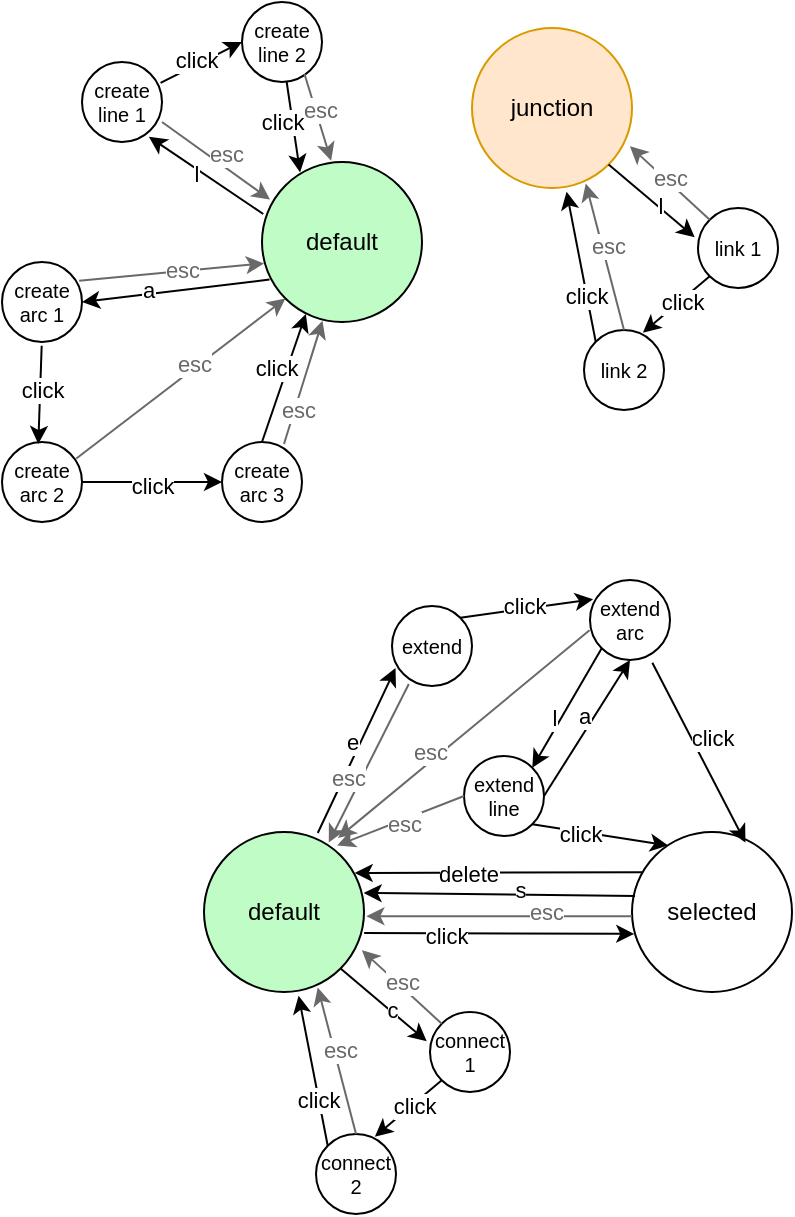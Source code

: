 <mxfile version="20.8.19" type="device"><diagram name="페이지-1" id="P8X3MTgk2YeF2idY-879"><mxGraphModel dx="410" dy="1154" grid="0" gridSize="10" guides="1" tooltips="1" connect="1" arrows="1" fold="1" page="1" pageScale="1" pageWidth="827" pageHeight="1169" math="0" shadow="0"><root><mxCell id="0"/><mxCell id="1" parent="0"/><mxCell id="Wy4BCRka2XQ0IbTexJsx-1" value="default" style="ellipse;whiteSpace=wrap;html=1;aspect=fixed;fillColor=#C0FCC6;" parent="1" vertex="1"><mxGeometry x="200" y="520" width="80" height="80" as="geometry"/></mxCell><mxCell id="Wy4BCRka2XQ0IbTexJsx-3" value="create arc 3" style="ellipse;whiteSpace=wrap;html=1;aspect=fixed;fontSize=10;" parent="1" vertex="1"><mxGeometry x="180" y="660" width="40" height="40" as="geometry"/></mxCell><mxCell id="Wy4BCRka2XQ0IbTexJsx-11" value="create arc 1" style="ellipse;whiteSpace=wrap;html=1;aspect=fixed;fontSize=10;" parent="1" vertex="1"><mxGeometry x="70" y="570" width="40" height="40" as="geometry"/></mxCell><mxCell id="Wy4BCRka2XQ0IbTexJsx-12" value="" style="endArrow=classic;html=1;rounded=0;exitX=0.047;exitY=0.735;exitDx=0;exitDy=0;entryX=1;entryY=0.5;entryDx=0;entryDy=0;exitPerimeter=0;" parent="1" source="Wy4BCRka2XQ0IbTexJsx-1" target="Wy4BCRka2XQ0IbTexJsx-11" edge="1"><mxGeometry width="50" height="50" relative="1" as="geometry"><mxPoint x="450" y="570" as="sourcePoint"/><mxPoint x="530" y="570" as="targetPoint"/></mxGeometry></mxCell><mxCell id="Wy4BCRka2XQ0IbTexJsx-13" value="a" style="edgeLabel;html=1;align=center;verticalAlign=middle;resizable=0;points=[];" parent="Wy4BCRka2XQ0IbTexJsx-12" vertex="1" connectable="0"><mxGeometry x="0.16" y="-1" relative="1" as="geometry"><mxPoint x="-6" y="-1" as="offset"/></mxGeometry></mxCell><mxCell id="Wy4BCRka2XQ0IbTexJsx-14" value="create arc 2" style="ellipse;whiteSpace=wrap;html=1;aspect=fixed;fontSize=10;" parent="1" vertex="1"><mxGeometry x="70" y="660" width="40" height="40" as="geometry"/></mxCell><mxCell id="Wy4BCRka2XQ0IbTexJsx-15" value="" style="endArrow=classic;html=1;rounded=0;exitX=0.496;exitY=1.046;exitDx=0;exitDy=0;entryX=0.454;entryY=0.025;entryDx=0;entryDy=0;entryPerimeter=0;exitPerimeter=0;" parent="1" source="Wy4BCRka2XQ0IbTexJsx-11" target="Wy4BCRka2XQ0IbTexJsx-14" edge="1"><mxGeometry width="50" height="50" relative="1" as="geometry"><mxPoint x="290" y="570" as="sourcePoint"/><mxPoint x="370" y="570" as="targetPoint"/></mxGeometry></mxCell><mxCell id="Wy4BCRka2XQ0IbTexJsx-16" value="click" style="edgeLabel;html=1;align=center;verticalAlign=middle;resizable=0;points=[];" parent="Wy4BCRka2XQ0IbTexJsx-15" vertex="1" connectable="0"><mxGeometry x="0.152" relative="1" as="geometry"><mxPoint x="1" y="-7" as="offset"/></mxGeometry></mxCell><mxCell id="Wy4BCRka2XQ0IbTexJsx-17" value="" style="endArrow=classic;html=1;rounded=0;exitX=1;exitY=0.5;exitDx=0;exitDy=0;entryX=0;entryY=0.5;entryDx=0;entryDy=0;" parent="1" source="Wy4BCRka2XQ0IbTexJsx-14" target="Wy4BCRka2XQ0IbTexJsx-3" edge="1"><mxGeometry width="50" height="50" relative="1" as="geometry"><mxPoint x="270" y="690" as="sourcePoint"/><mxPoint x="310" y="690" as="targetPoint"/></mxGeometry></mxCell><mxCell id="Wy4BCRka2XQ0IbTexJsx-18" value="click" style="edgeLabel;html=1;align=center;verticalAlign=middle;resizable=0;points=[];" parent="Wy4BCRka2XQ0IbTexJsx-17" vertex="1" connectable="0"><mxGeometry x="0.152" relative="1" as="geometry"><mxPoint x="-6" y="2" as="offset"/></mxGeometry></mxCell><mxCell id="Wy4BCRka2XQ0IbTexJsx-19" value="" style="endArrow=classic;html=1;rounded=0;exitX=0.5;exitY=0;exitDx=0;exitDy=0;entryX=0.274;entryY=0.95;entryDx=0;entryDy=0;entryPerimeter=0;" parent="1" source="Wy4BCRka2XQ0IbTexJsx-3" target="Wy4BCRka2XQ0IbTexJsx-1" edge="1"><mxGeometry width="50" height="50" relative="1" as="geometry"><mxPoint x="350" y="690" as="sourcePoint"/><mxPoint x="390" y="690" as="targetPoint"/></mxGeometry></mxCell><mxCell id="Wy4BCRka2XQ0IbTexJsx-20" value="click" style="edgeLabel;html=1;align=center;verticalAlign=middle;resizable=0;points=[];" parent="Wy4BCRka2XQ0IbTexJsx-19" vertex="1" connectable="0"><mxGeometry x="0.152" relative="1" as="geometry"><mxPoint x="-6" as="offset"/></mxGeometry></mxCell><mxCell id="Wy4BCRka2XQ0IbTexJsx-26" value="create line 1" style="ellipse;whiteSpace=wrap;html=1;aspect=fixed;fontSize=10;" parent="1" vertex="1"><mxGeometry x="110" y="470" width="40" height="40" as="geometry"/></mxCell><mxCell id="Wy4BCRka2XQ0IbTexJsx-28" value="create line 2" style="ellipse;whiteSpace=wrap;html=1;aspect=fixed;fontSize=10;" parent="1" vertex="1"><mxGeometry x="190" y="440" width="40" height="40" as="geometry"/></mxCell><mxCell id="Wy4BCRka2XQ0IbTexJsx-29" value="" style="endArrow=classic;html=1;rounded=0;exitX=0.982;exitY=0.261;exitDx=0;exitDy=0;entryX=0;entryY=0.5;entryDx=0;entryDy=0;exitPerimeter=0;" parent="1" source="Wy4BCRka2XQ0IbTexJsx-26" target="Wy4BCRka2XQ0IbTexJsx-28" edge="1"><mxGeometry width="50" height="50" relative="1" as="geometry"><mxPoint x="396" y="484" as="sourcePoint"/><mxPoint x="278" y="542" as="targetPoint"/></mxGeometry></mxCell><mxCell id="Wy4BCRka2XQ0IbTexJsx-30" value="click" style="edgeLabel;html=1;align=center;verticalAlign=middle;resizable=0;points=[];" parent="Wy4BCRka2XQ0IbTexJsx-29" vertex="1" connectable="0"><mxGeometry x="0.152" relative="1" as="geometry"><mxPoint x="-6" as="offset"/></mxGeometry></mxCell><mxCell id="Wy4BCRka2XQ0IbTexJsx-31" value="" style="endArrow=classic;html=1;rounded=0;exitX=0.558;exitY=0.997;exitDx=0;exitDy=0;entryX=0.238;entryY=0.065;entryDx=0;entryDy=0;exitPerimeter=0;entryPerimeter=0;" parent="1" source="Wy4BCRka2XQ0IbTexJsx-28" target="Wy4BCRka2XQ0IbTexJsx-1" edge="1"><mxGeometry width="50" height="50" relative="1" as="geometry"><mxPoint x="396" y="484" as="sourcePoint"/><mxPoint x="278" y="542" as="targetPoint"/></mxGeometry></mxCell><mxCell id="Wy4BCRka2XQ0IbTexJsx-32" value="click" style="edgeLabel;html=1;align=center;verticalAlign=middle;resizable=0;points=[];" parent="Wy4BCRka2XQ0IbTexJsx-31" vertex="1" connectable="0"><mxGeometry x="0.152" relative="1" as="geometry"><mxPoint x="-6" y="-6" as="offset"/></mxGeometry></mxCell><mxCell id="Wy4BCRka2XQ0IbTexJsx-33" value="" style="endArrow=classic;html=1;rounded=0;exitX=0.008;exitY=0.325;exitDx=0;exitDy=0;entryX=0.836;entryY=0.935;entryDx=0;entryDy=0;entryPerimeter=0;exitPerimeter=0;" parent="1" source="Wy4BCRka2XQ0IbTexJsx-1" target="Wy4BCRka2XQ0IbTexJsx-26" edge="1"><mxGeometry width="50" height="50" relative="1" as="geometry"><mxPoint x="410" y="530" as="sourcePoint"/><mxPoint x="410" y="490" as="targetPoint"/></mxGeometry></mxCell><mxCell id="Wy4BCRka2XQ0IbTexJsx-34" value="l" style="edgeLabel;html=1;align=center;verticalAlign=middle;resizable=0;points=[];" parent="Wy4BCRka2XQ0IbTexJsx-33" vertex="1" connectable="0"><mxGeometry x="0.16" y="-1" relative="1" as="geometry"><mxPoint x="-1" y="3" as="offset"/></mxGeometry></mxCell><mxCell id="Wy4BCRka2XQ0IbTexJsx-68" value="" style="endArrow=classic;html=1;rounded=0;exitX=1;exitY=0.75;exitDx=0;exitDy=0;entryX=0.05;entryY=0.235;entryDx=0;entryDy=0;entryPerimeter=0;strokeColor=#696969;exitPerimeter=0;" parent="1" source="Wy4BCRka2XQ0IbTexJsx-26" target="Wy4BCRka2XQ0IbTexJsx-1" edge="1"><mxGeometry width="50" height="50" relative="1" as="geometry"><mxPoint x="150" y="500" as="sourcePoint"/><mxPoint x="262" y="525" as="targetPoint"/></mxGeometry></mxCell><mxCell id="Wy4BCRka2XQ0IbTexJsx-69" value="esc" style="edgeLabel;html=1;align=center;verticalAlign=middle;resizable=0;points=[];fontColor=#696969;" parent="Wy4BCRka2XQ0IbTexJsx-68" vertex="1" connectable="0"><mxGeometry x="0.152" relative="1" as="geometry"><mxPoint y="-7" as="offset"/></mxGeometry></mxCell><mxCell id="Wy4BCRka2XQ0IbTexJsx-70" value="" style="endArrow=classic;html=1;rounded=0;entryX=0.432;entryY=-0.008;entryDx=0;entryDy=0;entryPerimeter=0;strokeColor=#696969;exitX=0.781;exitY=0.9;exitDx=0;exitDy=0;exitPerimeter=0;" parent="1" source="Wy4BCRka2XQ0IbTexJsx-28" target="Wy4BCRka2XQ0IbTexJsx-1" edge="1"><mxGeometry width="50" height="50" relative="1" as="geometry"><mxPoint x="220" y="480" as="sourcePoint"/><mxPoint x="214" y="549" as="targetPoint"/></mxGeometry></mxCell><mxCell id="Wy4BCRka2XQ0IbTexJsx-71" value="esc" style="edgeLabel;html=1;align=center;verticalAlign=middle;resizable=0;points=[];fontColor=#696969;" parent="Wy4BCRka2XQ0IbTexJsx-70" vertex="1" connectable="0"><mxGeometry x="0.152" relative="1" as="geometry"><mxPoint y="-7" as="offset"/></mxGeometry></mxCell><mxCell id="Wy4BCRka2XQ0IbTexJsx-72" value="" style="endArrow=classic;html=1;rounded=0;exitX=0.964;exitY=0.233;exitDx=0;exitDy=0;entryX=0.013;entryY=0.634;entryDx=0;entryDy=0;entryPerimeter=0;strokeColor=#696969;exitPerimeter=0;" parent="1" source="Wy4BCRka2XQ0IbTexJsx-11" target="Wy4BCRka2XQ0IbTexJsx-1" edge="1"><mxGeometry width="50" height="50" relative="1" as="geometry"><mxPoint x="160" y="510" as="sourcePoint"/><mxPoint x="214" y="549" as="targetPoint"/></mxGeometry></mxCell><mxCell id="Wy4BCRka2XQ0IbTexJsx-73" value="esc" style="edgeLabel;html=1;align=center;verticalAlign=middle;resizable=0;points=[];fontColor=#696969;" parent="Wy4BCRka2XQ0IbTexJsx-72" vertex="1" connectable="0"><mxGeometry x="0.152" relative="1" as="geometry"><mxPoint x="-2" y="-1" as="offset"/></mxGeometry></mxCell><mxCell id="Wy4BCRka2XQ0IbTexJsx-74" value="" style="endArrow=classic;html=1;rounded=0;exitX=0.929;exitY=0.206;exitDx=0;exitDy=0;entryX=0;entryY=1;entryDx=0;entryDy=0;strokeColor=#696969;exitPerimeter=0;" parent="1" source="Wy4BCRka2XQ0IbTexJsx-14" target="Wy4BCRka2XQ0IbTexJsx-1" edge="1"><mxGeometry width="50" height="50" relative="1" as="geometry"><mxPoint x="119" y="589" as="sourcePoint"/><mxPoint x="211" y="581" as="targetPoint"/></mxGeometry></mxCell><mxCell id="Wy4BCRka2XQ0IbTexJsx-75" value="esc" style="edgeLabel;html=1;align=center;verticalAlign=middle;resizable=0;points=[];fontColor=#696969;" parent="Wy4BCRka2XQ0IbTexJsx-74" vertex="1" connectable="0"><mxGeometry x="0.152" relative="1" as="geometry"><mxPoint x="-2" y="-1" as="offset"/></mxGeometry></mxCell><mxCell id="Wy4BCRka2XQ0IbTexJsx-76" value="" style="endArrow=classic;html=1;rounded=0;entryX=0.378;entryY=0.992;entryDx=0;entryDy=0;strokeColor=#696969;entryPerimeter=0;" parent="1" target="Wy4BCRka2XQ0IbTexJsx-1" edge="1"><mxGeometry width="50" height="50" relative="1" as="geometry"><mxPoint x="211" y="661" as="sourcePoint"/><mxPoint x="222" y="598" as="targetPoint"/></mxGeometry></mxCell><mxCell id="Wy4BCRka2XQ0IbTexJsx-77" value="esc" style="edgeLabel;html=1;align=center;verticalAlign=middle;resizable=0;points=[];fontColor=#696969;" parent="Wy4BCRka2XQ0IbTexJsx-76" vertex="1" connectable="0"><mxGeometry x="0.152" relative="1" as="geometry"><mxPoint x="-4" y="18" as="offset"/></mxGeometry></mxCell><mxCell id="CQLvAE1P5MdfiDLtQm7z-13" value="default" style="ellipse;whiteSpace=wrap;html=1;aspect=fixed;fillColor=#C0FCC6;" vertex="1" parent="1"><mxGeometry x="171" y="855" width="80" height="80" as="geometry"/></mxCell><mxCell id="CQLvAE1P5MdfiDLtQm7z-14" value="selected" style="ellipse;whiteSpace=wrap;html=1;aspect=fixed;" vertex="1" parent="1"><mxGeometry x="385" y="855" width="80" height="80" as="geometry"/></mxCell><mxCell id="CQLvAE1P5MdfiDLtQm7z-15" value="" style="endArrow=classic;html=1;rounded=0;exitX=1.001;exitY=0.631;exitDx=0;exitDy=0;entryX=0.014;entryY=0.637;entryDx=0;entryDy=0;exitPerimeter=0;entryPerimeter=0;" edge="1" parent="1" source="CQLvAE1P5MdfiDLtQm7z-13" target="CQLvAE1P5MdfiDLtQm7z-14"><mxGeometry width="50" height="50" relative="1" as="geometry"><mxPoint x="91" y="905" as="sourcePoint"/><mxPoint x="181" y="905" as="targetPoint"/></mxGeometry></mxCell><mxCell id="CQLvAE1P5MdfiDLtQm7z-16" value="click" style="edgeLabel;html=1;align=center;verticalAlign=middle;resizable=0;points=[];" vertex="1" connectable="0" parent="CQLvAE1P5MdfiDLtQm7z-15"><mxGeometry x="0.152" relative="1" as="geometry"><mxPoint x="-37" y="1" as="offset"/></mxGeometry></mxCell><mxCell id="CQLvAE1P5MdfiDLtQm7z-17" value="" style="endArrow=classic;html=1;rounded=0;exitX=1;exitY=0.5;exitDx=0;exitDy=0;entryX=0.5;entryY=1;entryDx=0;entryDy=0;" edge="1" parent="1" source="CQLvAE1P5MdfiDLtQm7z-19" target="CQLvAE1P5MdfiDLtQm7z-39"><mxGeometry width="50" height="50" relative="1" as="geometry"><mxPoint x="261" y="905" as="sourcePoint"/><mxPoint x="427" y="788" as="targetPoint"/></mxGeometry></mxCell><mxCell id="CQLvAE1P5MdfiDLtQm7z-18" value="a" style="edgeLabel;html=1;align=center;verticalAlign=middle;resizable=0;points=[];" vertex="1" connectable="0" parent="CQLvAE1P5MdfiDLtQm7z-17"><mxGeometry x="0.16" y="-1" relative="1" as="geometry"><mxPoint x="-6" y="-1" as="offset"/></mxGeometry></mxCell><mxCell id="CQLvAE1P5MdfiDLtQm7z-19" value="extend line" style="ellipse;whiteSpace=wrap;html=1;aspect=fixed;fontSize=10;" vertex="1" parent="1"><mxGeometry x="301" y="817" width="40" height="40" as="geometry"/></mxCell><mxCell id="CQLvAE1P5MdfiDLtQm7z-20" value="" style="endArrow=classic;html=1;rounded=0;exitX=0;exitY=1;exitDx=0;exitDy=0;entryX=1;entryY=0;entryDx=0;entryDy=0;" edge="1" parent="1" source="CQLvAE1P5MdfiDLtQm7z-39" target="CQLvAE1P5MdfiDLtQm7z-19"><mxGeometry width="50" height="50" relative="1" as="geometry"><mxPoint x="381" y="945" as="sourcePoint"/><mxPoint x="381" y="1005" as="targetPoint"/></mxGeometry></mxCell><mxCell id="CQLvAE1P5MdfiDLtQm7z-21" value="l" style="edgeLabel;html=1;align=center;verticalAlign=middle;resizable=0;points=[];" vertex="1" connectable="0" parent="CQLvAE1P5MdfiDLtQm7z-20"><mxGeometry x="0.16" y="-1" relative="1" as="geometry"><mxPoint x="-3" y="1" as="offset"/></mxGeometry></mxCell><mxCell id="CQLvAE1P5MdfiDLtQm7z-22" value="" style="endArrow=classic;html=1;rounded=0;exitX=1;exitY=0;exitDx=0;exitDy=0;entryX=0.038;entryY=0.241;entryDx=0;entryDy=0;entryPerimeter=0;" edge="1" parent="1" source="CQLvAE1P5MdfiDLtQm7z-44" target="CQLvAE1P5MdfiDLtQm7z-39"><mxGeometry width="50" height="50" relative="1" as="geometry"><mxPoint x="367" y="1011" as="sourcePoint"/><mxPoint x="249" y="933" as="targetPoint"/></mxGeometry></mxCell><mxCell id="CQLvAE1P5MdfiDLtQm7z-23" value="click" style="edgeLabel;html=1;align=center;verticalAlign=middle;resizable=0;points=[];" vertex="1" connectable="0" parent="CQLvAE1P5MdfiDLtQm7z-22"><mxGeometry x="0.152" relative="1" as="geometry"><mxPoint x="-7" y="-1" as="offset"/></mxGeometry></mxCell><mxCell id="CQLvAE1P5MdfiDLtQm7z-24" value="" style="endArrow=classic;html=1;rounded=0;exitX=0.019;exitY=0.325;exitDx=0;exitDy=0;entryX=0.998;entryY=0.381;entryDx=0;entryDy=0;entryPerimeter=0;exitPerimeter=0;" edge="1" parent="1" target="CQLvAE1P5MdfiDLtQm7z-13"><mxGeometry width="50" height="50" relative="1" as="geometry"><mxPoint x="386.52" y="887" as="sourcePoint"/><mxPoint x="248.6" y="886.2" as="targetPoint"/></mxGeometry></mxCell><mxCell id="CQLvAE1P5MdfiDLtQm7z-25" value="s" style="edgeLabel;html=1;align=center;verticalAlign=middle;resizable=0;points=[];" vertex="1" connectable="0" parent="CQLvAE1P5MdfiDLtQm7z-24"><mxGeometry x="0.152" relative="1" as="geometry"><mxPoint x="20" y="-2" as="offset"/></mxGeometry></mxCell><mxCell id="CQLvAE1P5MdfiDLtQm7z-26" value="" style="endArrow=classic;html=1;rounded=0;exitX=0;exitY=0.526;exitDx=0;exitDy=0;entryX=1.015;entryY=0.526;entryDx=0;entryDy=0;entryPerimeter=0;exitPerimeter=0;strokeColor=#696969;" edge="1" parent="1" source="CQLvAE1P5MdfiDLtQm7z-14" target="CQLvAE1P5MdfiDLtQm7z-13"><mxGeometry width="50" height="50" relative="1" as="geometry"><mxPoint x="386.92" y="905.2" as="sourcePoint"/><mxPoint x="249" y="904" as="targetPoint"/></mxGeometry></mxCell><mxCell id="CQLvAE1P5MdfiDLtQm7z-27" value="esc" style="edgeLabel;html=1;align=center;verticalAlign=middle;resizable=0;points=[];fontColor=#696969;" vertex="1" connectable="0" parent="CQLvAE1P5MdfiDLtQm7z-26"><mxGeometry x="0.152" relative="1" as="geometry"><mxPoint x="33" y="-2" as="offset"/></mxGeometry></mxCell><mxCell id="CQLvAE1P5MdfiDLtQm7z-28" value="" style="endArrow=classic;html=1;rounded=0;exitX=1;exitY=1;exitDx=0;exitDy=0;entryX=-0.041;entryY=0.366;entryDx=0;entryDy=0;entryPerimeter=0;" edge="1" parent="1" source="CQLvAE1P5MdfiDLtQm7z-13" target="CQLvAE1P5MdfiDLtQm7z-30"><mxGeometry width="50" height="50" relative="1" as="geometry"><mxPoint x="521" y="905" as="sourcePoint"/><mxPoint x="461" y="895" as="targetPoint"/></mxGeometry></mxCell><mxCell id="CQLvAE1P5MdfiDLtQm7z-29" value="c" style="edgeLabel;html=1;align=center;verticalAlign=middle;resizable=0;points=[];labelBorderColor=none;spacingRight=0;" vertex="1" connectable="0" parent="CQLvAE1P5MdfiDLtQm7z-28"><mxGeometry x="0.152" relative="1" as="geometry"><mxPoint x="1" as="offset"/></mxGeometry></mxCell><mxCell id="CQLvAE1P5MdfiDLtQm7z-30" value="connect 1" style="ellipse;whiteSpace=wrap;html=1;aspect=fixed;fontSize=10;" vertex="1" parent="1"><mxGeometry x="284" y="945" width="40" height="40" as="geometry"/></mxCell><mxCell id="CQLvAE1P5MdfiDLtQm7z-31" value="" style="endArrow=classic;html=1;rounded=0;exitX=0;exitY=1;exitDx=0;exitDy=0;entryX=0.735;entryY=0.034;entryDx=0;entryDy=0;entryPerimeter=0;" edge="1" parent="1" source="CQLvAE1P5MdfiDLtQm7z-30" target="CQLvAE1P5MdfiDLtQm7z-49"><mxGeometry width="50" height="50" relative="1" as="geometry"><mxPoint x="291" y="935" as="sourcePoint"/><mxPoint x="294" y="1071" as="targetPoint"/></mxGeometry></mxCell><mxCell id="CQLvAE1P5MdfiDLtQm7z-32" value="click" style="edgeLabel;html=1;align=center;verticalAlign=middle;resizable=0;points=[];" vertex="1" connectable="0" parent="CQLvAE1P5MdfiDLtQm7z-31"><mxGeometry x="0.152" relative="1" as="geometry"><mxPoint x="5" y="-4" as="offset"/></mxGeometry></mxCell><mxCell id="CQLvAE1P5MdfiDLtQm7z-33" value="" style="endArrow=classic;html=1;rounded=0;exitX=0.063;exitY=0.252;exitDx=0;exitDy=0;entryX=0.942;entryY=0.231;entryDx=0;entryDy=0;entryPerimeter=0;exitPerimeter=0;" edge="1" parent="1" source="CQLvAE1P5MdfiDLtQm7z-14"><mxGeometry width="50" height="50" relative="1" as="geometry"><mxPoint x="393.32" y="873.56" as="sourcePoint"/><mxPoint x="246.36" y="875.48" as="targetPoint"/></mxGeometry></mxCell><mxCell id="CQLvAE1P5MdfiDLtQm7z-34" value="delete" style="edgeLabel;html=1;align=center;verticalAlign=middle;resizable=0;points=[];" vertex="1" connectable="0" parent="CQLvAE1P5MdfiDLtQm7z-33"><mxGeometry x="0.152" relative="1" as="geometry"><mxPoint x="-4" as="offset"/></mxGeometry></mxCell><mxCell id="CQLvAE1P5MdfiDLtQm7z-35" value="" style="endArrow=classic;html=1;rounded=0;exitX=0;exitY=0;exitDx=0;exitDy=0;entryX=0.987;entryY=0.739;entryDx=0;entryDy=0;entryPerimeter=0;strokeColor=#696969;" edge="1" parent="1" source="CQLvAE1P5MdfiDLtQm7z-30" target="CQLvAE1P5MdfiDLtQm7z-13"><mxGeometry width="50" height="50" relative="1" as="geometry"><mxPoint x="397" y="920" as="sourcePoint"/><mxPoint x="259" y="919" as="targetPoint"/></mxGeometry></mxCell><mxCell id="CQLvAE1P5MdfiDLtQm7z-36" value="esc" style="edgeLabel;html=1;align=center;verticalAlign=middle;resizable=0;points=[];fontColor=#696969;" vertex="1" connectable="0" parent="CQLvAE1P5MdfiDLtQm7z-35"><mxGeometry x="0.152" relative="1" as="geometry"><mxPoint x="3" as="offset"/></mxGeometry></mxCell><mxCell id="CQLvAE1P5MdfiDLtQm7z-37" value="" style="endArrow=classic;html=1;rounded=0;exitX=0;exitY=0.5;exitDx=0;exitDy=0;entryX=0.832;entryY=0.084;entryDx=0;entryDy=0;entryPerimeter=0;strokeColor=#696969;" edge="1" parent="1" source="CQLvAE1P5MdfiDLtQm7z-19" target="CQLvAE1P5MdfiDLtQm7z-13"><mxGeometry width="50" height="50" relative="1" as="geometry"><mxPoint x="397" y="920" as="sourcePoint"/><mxPoint x="259" y="919" as="targetPoint"/></mxGeometry></mxCell><mxCell id="CQLvAE1P5MdfiDLtQm7z-38" value="esc" style="edgeLabel;html=1;align=center;verticalAlign=middle;resizable=0;points=[];fontColor=#696969;" vertex="1" connectable="0" parent="CQLvAE1P5MdfiDLtQm7z-37"><mxGeometry x="0.152" relative="1" as="geometry"><mxPoint x="6" as="offset"/></mxGeometry></mxCell><mxCell id="CQLvAE1P5MdfiDLtQm7z-39" value="extend arc" style="ellipse;whiteSpace=wrap;html=1;aspect=fixed;fontSize=10;" vertex="1" parent="1"><mxGeometry x="364" y="729" width="40" height="40" as="geometry"/></mxCell><mxCell id="CQLvAE1P5MdfiDLtQm7z-40" value="" style="endArrow=classic;html=1;rounded=0;entryX=0.709;entryY=0.066;entryDx=0;entryDy=0;entryPerimeter=0;exitX=0.779;exitY=1.034;exitDx=0;exitDy=0;exitPerimeter=0;" edge="1" parent="1" source="CQLvAE1P5MdfiDLtQm7z-39" target="CQLvAE1P5MdfiDLtQm7z-14"><mxGeometry width="50" height="50" relative="1" as="geometry"><mxPoint x="431.002" y="782.002" as="sourcePoint"/><mxPoint x="437.66" y="858.14" as="targetPoint"/></mxGeometry></mxCell><mxCell id="CQLvAE1P5MdfiDLtQm7z-41" value="click" style="edgeLabel;html=1;align=center;verticalAlign=middle;resizable=0;points=[];" vertex="1" connectable="0" parent="CQLvAE1P5MdfiDLtQm7z-40"><mxGeometry x="0.152" relative="1" as="geometry"><mxPoint x="3" y="-15" as="offset"/></mxGeometry></mxCell><mxCell id="CQLvAE1P5MdfiDLtQm7z-42" value="" style="endArrow=classic;html=1;rounded=0;exitX=-0.006;exitY=0.628;exitDx=0;exitDy=0;strokeColor=#696969;exitPerimeter=0;" edge="1" parent="1" source="CQLvAE1P5MdfiDLtQm7z-39"><mxGeometry width="50" height="50" relative="1" as="geometry"><mxPoint x="340" y="943" as="sourcePoint"/><mxPoint x="238" y="858" as="targetPoint"/></mxGeometry></mxCell><mxCell id="CQLvAE1P5MdfiDLtQm7z-43" value="esc" style="edgeLabel;html=1;align=center;verticalAlign=middle;resizable=0;points=[];fontColor=#696969;" vertex="1" connectable="0" parent="CQLvAE1P5MdfiDLtQm7z-42"><mxGeometry x="0.152" relative="1" as="geometry"><mxPoint x="-8" y="1" as="offset"/></mxGeometry></mxCell><mxCell id="CQLvAE1P5MdfiDLtQm7z-44" value="extend" style="ellipse;whiteSpace=wrap;html=1;aspect=fixed;fontSize=10;" vertex="1" parent="1"><mxGeometry x="265" y="742" width="40" height="40" as="geometry"/></mxCell><mxCell id="CQLvAE1P5MdfiDLtQm7z-45" value="" style="endArrow=classic;html=1;rounded=0;exitX=0.711;exitY=0.006;exitDx=0;exitDy=0;entryX=0.044;entryY=0.776;entryDx=0;entryDy=0;entryPerimeter=0;exitPerimeter=0;" edge="1" parent="1" source="CQLvAE1P5MdfiDLtQm7z-13" target="CQLvAE1P5MdfiDLtQm7z-44"><mxGeometry width="50" height="50" relative="1" as="geometry"><mxPoint x="347" y="710" as="sourcePoint"/><mxPoint x="249" y="877" as="targetPoint"/></mxGeometry></mxCell><mxCell id="CQLvAE1P5MdfiDLtQm7z-46" value="e" style="edgeLabel;html=1;align=center;verticalAlign=middle;resizable=0;points=[];" vertex="1" connectable="0" parent="CQLvAE1P5MdfiDLtQm7z-45"><mxGeometry x="0.152" relative="1" as="geometry"><mxPoint x="-6" y="2" as="offset"/></mxGeometry></mxCell><mxCell id="CQLvAE1P5MdfiDLtQm7z-47" value="" style="endArrow=classic;html=1;rounded=0;exitX=1;exitY=1;exitDx=0;exitDy=0;entryX=0.226;entryY=0.084;entryDx=0;entryDy=0;entryPerimeter=0;" edge="1" parent="1" source="CQLvAE1P5MdfiDLtQm7z-19" target="CQLvAE1P5MdfiDLtQm7z-14"><mxGeometry width="50" height="50" relative="1" as="geometry"><mxPoint x="319" y="799" as="sourcePoint"/><mxPoint x="352" y="716" as="targetPoint"/></mxGeometry></mxCell><mxCell id="CQLvAE1P5MdfiDLtQm7z-48" value="click" style="edgeLabel;html=1;align=center;verticalAlign=middle;resizable=0;points=[];" vertex="1" connectable="0" parent="CQLvAE1P5MdfiDLtQm7z-47"><mxGeometry x="0.152" relative="1" as="geometry"><mxPoint x="-15" y="-1" as="offset"/></mxGeometry></mxCell><mxCell id="CQLvAE1P5MdfiDLtQm7z-49" value="connect 2" style="ellipse;whiteSpace=wrap;html=1;aspect=fixed;fontSize=10;" vertex="1" parent="1"><mxGeometry x="227" y="1006" width="40" height="40" as="geometry"/></mxCell><mxCell id="CQLvAE1P5MdfiDLtQm7z-50" value="" style="endArrow=classic;html=1;rounded=0;exitX=0;exitY=0;exitDx=0;exitDy=0;entryX=0.591;entryY=1.023;entryDx=0;entryDy=0;entryPerimeter=0;" edge="1" parent="1" source="CQLvAE1P5MdfiDLtQm7z-49" target="CQLvAE1P5MdfiDLtQm7z-13"><mxGeometry width="50" height="50" relative="1" as="geometry"><mxPoint x="300" y="989" as="sourcePoint"/><mxPoint x="266" y="1017" as="targetPoint"/></mxGeometry></mxCell><mxCell id="CQLvAE1P5MdfiDLtQm7z-51" value="click" style="edgeLabel;html=1;align=center;verticalAlign=middle;resizable=0;points=[];" vertex="1" connectable="0" parent="CQLvAE1P5MdfiDLtQm7z-50"><mxGeometry x="0.152" relative="1" as="geometry"><mxPoint x="3" y="20" as="offset"/></mxGeometry></mxCell><mxCell id="CQLvAE1P5MdfiDLtQm7z-52" value="" style="endArrow=classic;html=1;rounded=0;exitX=0.5;exitY=0;exitDx=0;exitDy=0;entryX=0.711;entryY=0.972;entryDx=0;entryDy=0;entryPerimeter=0;strokeColor=#696969;" edge="1" parent="1" source="CQLvAE1P5MdfiDLtQm7z-49" target="CQLvAE1P5MdfiDLtQm7z-13"><mxGeometry width="50" height="50" relative="1" as="geometry"><mxPoint x="300" y="961" as="sourcePoint"/><mxPoint x="260" y="924" as="targetPoint"/></mxGeometry></mxCell><mxCell id="CQLvAE1P5MdfiDLtQm7z-53" value="esc" style="edgeLabel;html=1;align=center;verticalAlign=middle;resizable=0;points=[];fontColor=#696969;" vertex="1" connectable="0" parent="CQLvAE1P5MdfiDLtQm7z-52"><mxGeometry x="0.152" relative="1" as="geometry"><mxPoint x="3" as="offset"/></mxGeometry></mxCell><mxCell id="CQLvAE1P5MdfiDLtQm7z-54" value="" style="endArrow=classic;html=1;rounded=0;exitX=0.21;exitY=0.975;exitDx=0;exitDy=0;entryX=0.78;entryY=0.066;entryDx=0;entryDy=0;strokeColor=#696969;entryPerimeter=0;exitPerimeter=0;" edge="1" parent="1" source="CQLvAE1P5MdfiDLtQm7z-44" target="CQLvAE1P5MdfiDLtQm7z-13"><mxGeometry width="50" height="50" relative="1" as="geometry"><mxPoint x="374" y="764" as="sourcePoint"/><mxPoint x="243" y="868" as="targetPoint"/></mxGeometry></mxCell><mxCell id="CQLvAE1P5MdfiDLtQm7z-55" value="esc" style="edgeLabel;html=1;align=center;verticalAlign=middle;resizable=0;points=[];fontColor=#696969;" vertex="1" connectable="0" parent="CQLvAE1P5MdfiDLtQm7z-54"><mxGeometry x="0.152" relative="1" as="geometry"><mxPoint x="-8" y="1" as="offset"/></mxGeometry></mxCell><mxCell id="CQLvAE1P5MdfiDLtQm7z-56" value="junction" style="ellipse;whiteSpace=wrap;html=1;aspect=fixed;fillColor=#ffe6cc;strokeColor=#d79b00;" vertex="1" parent="1"><mxGeometry x="305" y="453" width="80" height="80" as="geometry"/></mxCell><mxCell id="CQLvAE1P5MdfiDLtQm7z-57" value="" style="endArrow=classic;html=1;rounded=0;exitX=1;exitY=1;exitDx=0;exitDy=0;entryX=-0.041;entryY=0.366;entryDx=0;entryDy=0;entryPerimeter=0;" edge="1" parent="1" source="CQLvAE1P5MdfiDLtQm7z-56" target="CQLvAE1P5MdfiDLtQm7z-59"><mxGeometry width="50" height="50" relative="1" as="geometry"><mxPoint x="655" y="503" as="sourcePoint"/><mxPoint x="595" y="493" as="targetPoint"/></mxGeometry></mxCell><mxCell id="CQLvAE1P5MdfiDLtQm7z-58" value="l" style="edgeLabel;html=1;align=center;verticalAlign=middle;resizable=0;points=[];labelBorderColor=none;spacingRight=0;" vertex="1" connectable="0" parent="CQLvAE1P5MdfiDLtQm7z-57"><mxGeometry x="0.152" relative="1" as="geometry"><mxPoint x="1" as="offset"/></mxGeometry></mxCell><mxCell id="CQLvAE1P5MdfiDLtQm7z-59" value="link 1" style="ellipse;whiteSpace=wrap;html=1;aspect=fixed;fontSize=10;" vertex="1" parent="1"><mxGeometry x="418" y="543" width="40" height="40" as="geometry"/></mxCell><mxCell id="CQLvAE1P5MdfiDLtQm7z-60" value="" style="endArrow=classic;html=1;rounded=0;exitX=0;exitY=1;exitDx=0;exitDy=0;entryX=0.735;entryY=0.034;entryDx=0;entryDy=0;entryPerimeter=0;" edge="1" parent="1" source="CQLvAE1P5MdfiDLtQm7z-59" target="CQLvAE1P5MdfiDLtQm7z-64"><mxGeometry width="50" height="50" relative="1" as="geometry"><mxPoint x="425" y="533" as="sourcePoint"/><mxPoint x="428" y="669" as="targetPoint"/></mxGeometry></mxCell><mxCell id="CQLvAE1P5MdfiDLtQm7z-61" value="click" style="edgeLabel;html=1;align=center;verticalAlign=middle;resizable=0;points=[];" vertex="1" connectable="0" parent="CQLvAE1P5MdfiDLtQm7z-60"><mxGeometry x="0.152" relative="1" as="geometry"><mxPoint x="5" y="-4" as="offset"/></mxGeometry></mxCell><mxCell id="CQLvAE1P5MdfiDLtQm7z-62" value="" style="endArrow=classic;html=1;rounded=0;exitX=0;exitY=0;exitDx=0;exitDy=0;entryX=0.987;entryY=0.739;entryDx=0;entryDy=0;entryPerimeter=0;strokeColor=#696969;" edge="1" parent="1" source="CQLvAE1P5MdfiDLtQm7z-59" target="CQLvAE1P5MdfiDLtQm7z-56"><mxGeometry width="50" height="50" relative="1" as="geometry"><mxPoint x="531" y="518" as="sourcePoint"/><mxPoint x="393" y="517" as="targetPoint"/></mxGeometry></mxCell><mxCell id="CQLvAE1P5MdfiDLtQm7z-63" value="esc" style="edgeLabel;html=1;align=center;verticalAlign=middle;resizable=0;points=[];fontColor=#696969;" vertex="1" connectable="0" parent="CQLvAE1P5MdfiDLtQm7z-62"><mxGeometry x="0.152" relative="1" as="geometry"><mxPoint x="3" as="offset"/></mxGeometry></mxCell><mxCell id="CQLvAE1P5MdfiDLtQm7z-64" value="link 2" style="ellipse;whiteSpace=wrap;html=1;aspect=fixed;fontSize=10;" vertex="1" parent="1"><mxGeometry x="361" y="604" width="40" height="40" as="geometry"/></mxCell><mxCell id="CQLvAE1P5MdfiDLtQm7z-65" value="" style="endArrow=classic;html=1;rounded=0;exitX=0;exitY=0;exitDx=0;exitDy=0;entryX=0.591;entryY=1.023;entryDx=0;entryDy=0;entryPerimeter=0;" edge="1" parent="1" source="CQLvAE1P5MdfiDLtQm7z-64" target="CQLvAE1P5MdfiDLtQm7z-56"><mxGeometry width="50" height="50" relative="1" as="geometry"><mxPoint x="434" y="587" as="sourcePoint"/><mxPoint x="400" y="615" as="targetPoint"/></mxGeometry></mxCell><mxCell id="CQLvAE1P5MdfiDLtQm7z-66" value="click" style="edgeLabel;html=1;align=center;verticalAlign=middle;resizable=0;points=[];" vertex="1" connectable="0" parent="CQLvAE1P5MdfiDLtQm7z-65"><mxGeometry x="0.152" relative="1" as="geometry"><mxPoint x="3" y="20" as="offset"/></mxGeometry></mxCell><mxCell id="CQLvAE1P5MdfiDLtQm7z-67" value="" style="endArrow=classic;html=1;rounded=0;exitX=0.5;exitY=0;exitDx=0;exitDy=0;entryX=0.711;entryY=0.972;entryDx=0;entryDy=0;entryPerimeter=0;strokeColor=#696969;" edge="1" parent="1" source="CQLvAE1P5MdfiDLtQm7z-64" target="CQLvAE1P5MdfiDLtQm7z-56"><mxGeometry width="50" height="50" relative="1" as="geometry"><mxPoint x="434" y="559" as="sourcePoint"/><mxPoint x="394" y="522" as="targetPoint"/></mxGeometry></mxCell><mxCell id="CQLvAE1P5MdfiDLtQm7z-68" value="esc" style="edgeLabel;html=1;align=center;verticalAlign=middle;resizable=0;points=[];fontColor=#696969;" vertex="1" connectable="0" parent="CQLvAE1P5MdfiDLtQm7z-67"><mxGeometry x="0.152" relative="1" as="geometry"><mxPoint x="3" as="offset"/></mxGeometry></mxCell></root></mxGraphModel></diagram></mxfile>